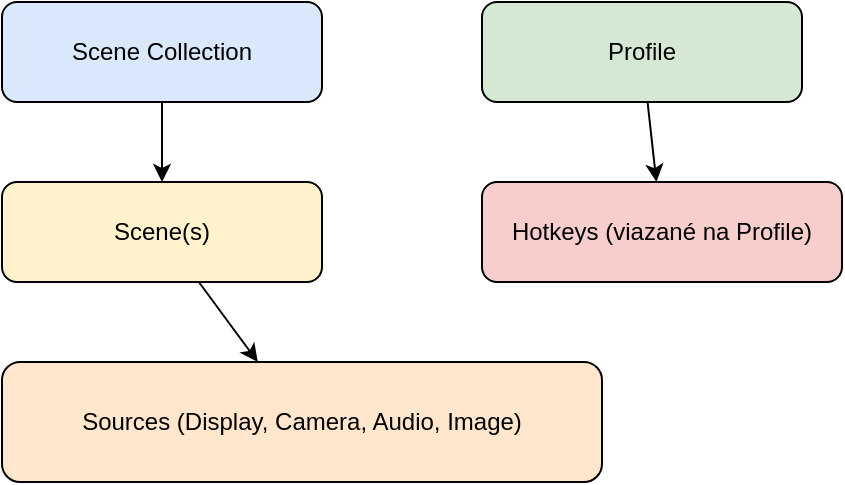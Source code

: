 <mxfile>
  <diagram name="OBS Structure">
    <mxGraphModel><root>
      <mxCell id="0"/><mxCell id="1" parent="0"/>
      <mxCell id="sceneColl" value="Scene Collection" style="rounded=1;whiteSpace=wrap;html=1;fillColor=#dae8fc" vertex="1" parent="1">
        <mxGeometry x="80" y="40" width="160" height="50" as="geometry"/>
      </mxCell>
      <mxCell id="profile" value="Profile" style="rounded=1;whiteSpace=wrap;html=1;fillColor=#d5e8d4" vertex="1" parent="1">
        <mxGeometry x="320" y="40" width="160" height="50" as="geometry"/>
      </mxCell>
      <mxCell id="scene" value="Scene(s)" style="rounded=1;whiteSpace=wrap;html=1;fillColor=#fff2cc" vertex="1" parent="1">
        <mxGeometry x="80" y="130" width="160" height="50" as="geometry"/>
      </mxCell>
      <mxCell id="source" value="Sources (Display, Camera, Audio, Image)" style="rounded=1;whiteSpace=wrap;html=1;fillColor=#ffe6cc" vertex="1" parent="1">
        <mxGeometry x="80" y="220" width="300" height="60" as="geometry"/>
      </mxCell>
      <mxCell id="hotkeys" value="Hotkeys (viazané na Profile)" style="rounded=1;whiteSpace=wrap;html=1;fillColor=#f8cecc" vertex="1" parent="1">
        <mxGeometry x="320" y="130" width="180" height="50" as="geometry"/>
      </mxCell>
      <mxCell id="e1" edge="1" parent="1" source="sceneColl" target="scene"><mxGeometry relative="1" as="geometry"/></mxCell>
      <mxCell id="e2" edge="1" parent="1" source="scene" target="source"><mxGeometry relative="1" as="geometry"/></mxCell>
      <mxCell id="e3" edge="1" parent="1" source="profile" target="hotkeys"><mxGeometry relative="1" as="geometry"/></mxCell>
    </root></mxGraphModel>
  </diagram>
</mxfile>
